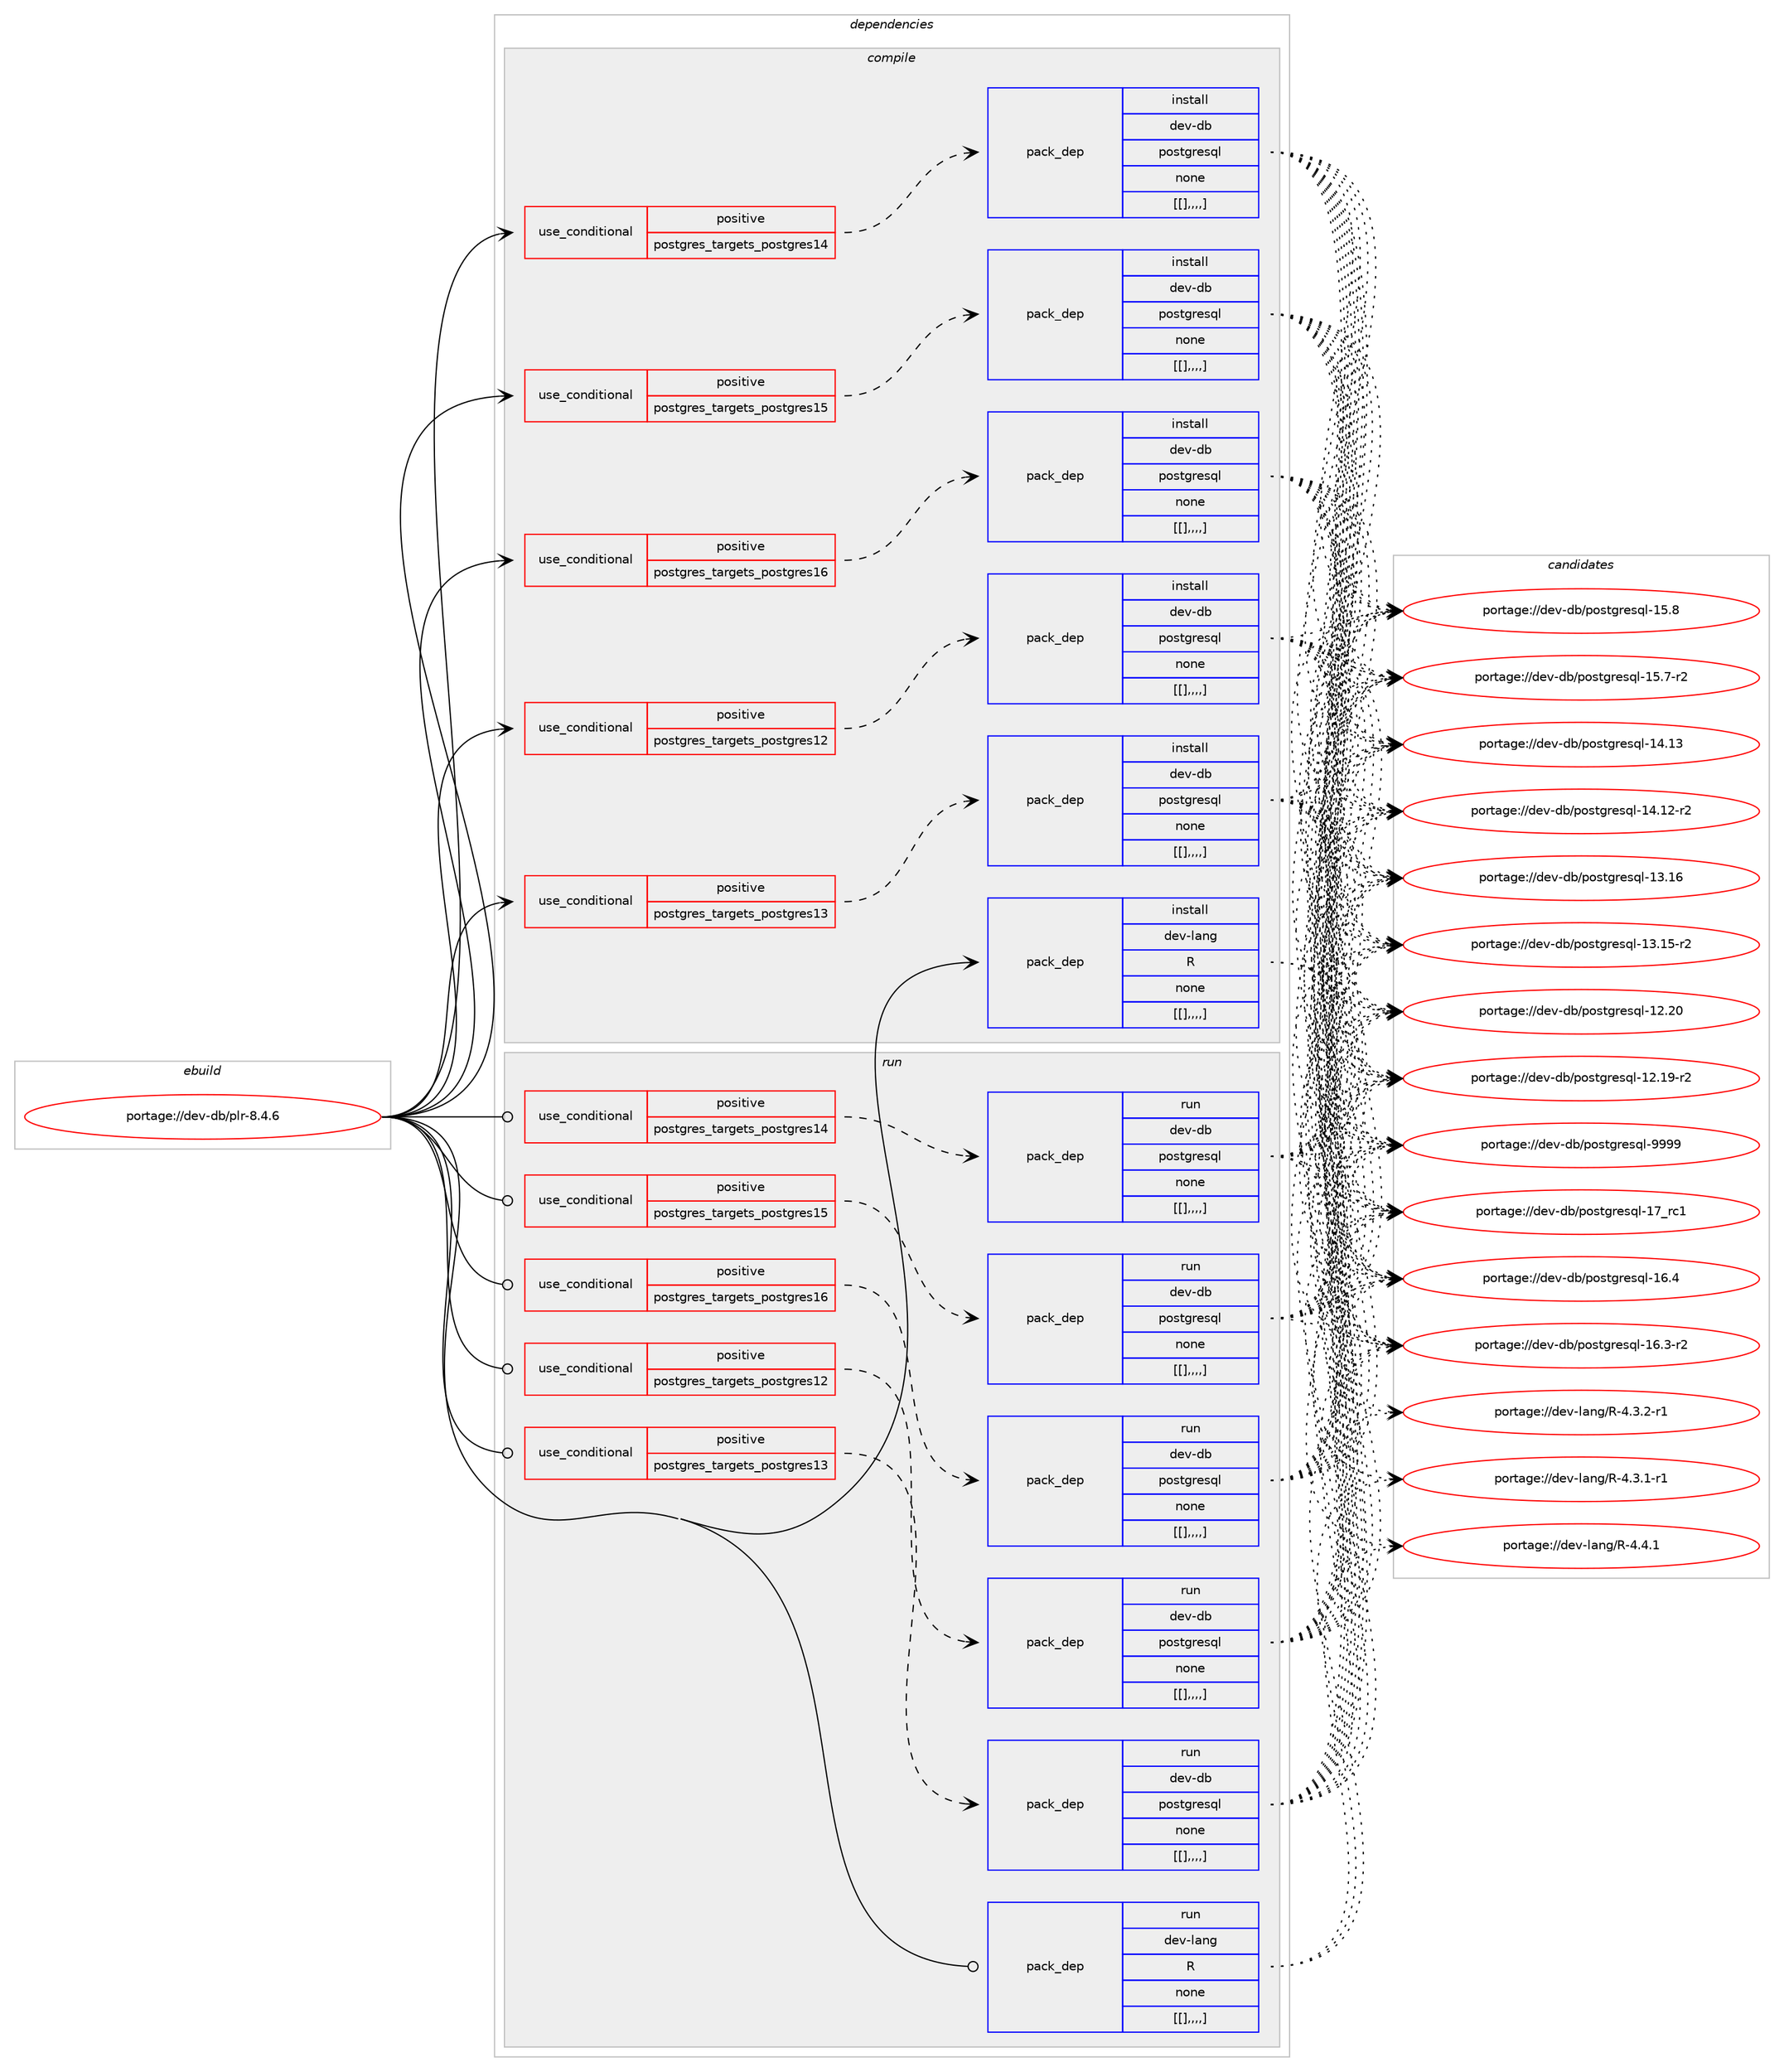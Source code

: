 digraph prolog {

# *************
# Graph options
# *************

newrank=true;
concentrate=true;
compound=true;
graph [rankdir=LR,fontname=Helvetica,fontsize=10,ranksep=1.5];#, ranksep=2.5, nodesep=0.2];
edge  [arrowhead=vee];
node  [fontname=Helvetica,fontsize=10];

# **********
# The ebuild
# **********

subgraph cluster_leftcol {
color=gray;
label=<<i>ebuild</i>>;
id [label="portage://dev-db/plr-8.4.6", color=red, width=4, href="../dev-db/plr-8.4.6.svg"];
}

# ****************
# The dependencies
# ****************

subgraph cluster_midcol {
color=gray;
label=<<i>dependencies</i>>;
subgraph cluster_compile {
fillcolor="#eeeeee";
style=filled;
label=<<i>compile</i>>;
subgraph cond18231 {
dependency69166 [label=<<TABLE BORDER="0" CELLBORDER="1" CELLSPACING="0" CELLPADDING="4"><TR><TD ROWSPAN="3" CELLPADDING="10">use_conditional</TD></TR><TR><TD>positive</TD></TR><TR><TD>postgres_targets_postgres12</TD></TR></TABLE>>, shape=none, color=red];
subgraph pack49988 {
dependency69167 [label=<<TABLE BORDER="0" CELLBORDER="1" CELLSPACING="0" CELLPADDING="4" WIDTH="220"><TR><TD ROWSPAN="6" CELLPADDING="30">pack_dep</TD></TR><TR><TD WIDTH="110">install</TD></TR><TR><TD>dev-db</TD></TR><TR><TD>postgresql</TD></TR><TR><TD>none</TD></TR><TR><TD>[[],,,,]</TD></TR></TABLE>>, shape=none, color=blue];
}
dependency69166:e -> dependency69167:w [weight=20,style="dashed",arrowhead="vee"];
}
id:e -> dependency69166:w [weight=20,style="solid",arrowhead="vee"];
subgraph cond18232 {
dependency69168 [label=<<TABLE BORDER="0" CELLBORDER="1" CELLSPACING="0" CELLPADDING="4"><TR><TD ROWSPAN="3" CELLPADDING="10">use_conditional</TD></TR><TR><TD>positive</TD></TR><TR><TD>postgres_targets_postgres13</TD></TR></TABLE>>, shape=none, color=red];
subgraph pack49989 {
dependency69169 [label=<<TABLE BORDER="0" CELLBORDER="1" CELLSPACING="0" CELLPADDING="4" WIDTH="220"><TR><TD ROWSPAN="6" CELLPADDING="30">pack_dep</TD></TR><TR><TD WIDTH="110">install</TD></TR><TR><TD>dev-db</TD></TR><TR><TD>postgresql</TD></TR><TR><TD>none</TD></TR><TR><TD>[[],,,,]</TD></TR></TABLE>>, shape=none, color=blue];
}
dependency69168:e -> dependency69169:w [weight=20,style="dashed",arrowhead="vee"];
}
id:e -> dependency69168:w [weight=20,style="solid",arrowhead="vee"];
subgraph cond18233 {
dependency69170 [label=<<TABLE BORDER="0" CELLBORDER="1" CELLSPACING="0" CELLPADDING="4"><TR><TD ROWSPAN="3" CELLPADDING="10">use_conditional</TD></TR><TR><TD>positive</TD></TR><TR><TD>postgres_targets_postgres14</TD></TR></TABLE>>, shape=none, color=red];
subgraph pack49990 {
dependency69171 [label=<<TABLE BORDER="0" CELLBORDER="1" CELLSPACING="0" CELLPADDING="4" WIDTH="220"><TR><TD ROWSPAN="6" CELLPADDING="30">pack_dep</TD></TR><TR><TD WIDTH="110">install</TD></TR><TR><TD>dev-db</TD></TR><TR><TD>postgresql</TD></TR><TR><TD>none</TD></TR><TR><TD>[[],,,,]</TD></TR></TABLE>>, shape=none, color=blue];
}
dependency69170:e -> dependency69171:w [weight=20,style="dashed",arrowhead="vee"];
}
id:e -> dependency69170:w [weight=20,style="solid",arrowhead="vee"];
subgraph cond18234 {
dependency69172 [label=<<TABLE BORDER="0" CELLBORDER="1" CELLSPACING="0" CELLPADDING="4"><TR><TD ROWSPAN="3" CELLPADDING="10">use_conditional</TD></TR><TR><TD>positive</TD></TR><TR><TD>postgres_targets_postgres15</TD></TR></TABLE>>, shape=none, color=red];
subgraph pack49991 {
dependency69173 [label=<<TABLE BORDER="0" CELLBORDER="1" CELLSPACING="0" CELLPADDING="4" WIDTH="220"><TR><TD ROWSPAN="6" CELLPADDING="30">pack_dep</TD></TR><TR><TD WIDTH="110">install</TD></TR><TR><TD>dev-db</TD></TR><TR><TD>postgresql</TD></TR><TR><TD>none</TD></TR><TR><TD>[[],,,,]</TD></TR></TABLE>>, shape=none, color=blue];
}
dependency69172:e -> dependency69173:w [weight=20,style="dashed",arrowhead="vee"];
}
id:e -> dependency69172:w [weight=20,style="solid",arrowhead="vee"];
subgraph cond18235 {
dependency69174 [label=<<TABLE BORDER="0" CELLBORDER="1" CELLSPACING="0" CELLPADDING="4"><TR><TD ROWSPAN="3" CELLPADDING="10">use_conditional</TD></TR><TR><TD>positive</TD></TR><TR><TD>postgres_targets_postgres16</TD></TR></TABLE>>, shape=none, color=red];
subgraph pack49992 {
dependency69175 [label=<<TABLE BORDER="0" CELLBORDER="1" CELLSPACING="0" CELLPADDING="4" WIDTH="220"><TR><TD ROWSPAN="6" CELLPADDING="30">pack_dep</TD></TR><TR><TD WIDTH="110">install</TD></TR><TR><TD>dev-db</TD></TR><TR><TD>postgresql</TD></TR><TR><TD>none</TD></TR><TR><TD>[[],,,,]</TD></TR></TABLE>>, shape=none, color=blue];
}
dependency69174:e -> dependency69175:w [weight=20,style="dashed",arrowhead="vee"];
}
id:e -> dependency69174:w [weight=20,style="solid",arrowhead="vee"];
subgraph pack49993 {
dependency69176 [label=<<TABLE BORDER="0" CELLBORDER="1" CELLSPACING="0" CELLPADDING="4" WIDTH="220"><TR><TD ROWSPAN="6" CELLPADDING="30">pack_dep</TD></TR><TR><TD WIDTH="110">install</TD></TR><TR><TD>dev-lang</TD></TR><TR><TD>R</TD></TR><TR><TD>none</TD></TR><TR><TD>[[],,,,]</TD></TR></TABLE>>, shape=none, color=blue];
}
id:e -> dependency69176:w [weight=20,style="solid",arrowhead="vee"];
}
subgraph cluster_compileandrun {
fillcolor="#eeeeee";
style=filled;
label=<<i>compile and run</i>>;
}
subgraph cluster_run {
fillcolor="#eeeeee";
style=filled;
label=<<i>run</i>>;
subgraph cond18236 {
dependency69177 [label=<<TABLE BORDER="0" CELLBORDER="1" CELLSPACING="0" CELLPADDING="4"><TR><TD ROWSPAN="3" CELLPADDING="10">use_conditional</TD></TR><TR><TD>positive</TD></TR><TR><TD>postgres_targets_postgres12</TD></TR></TABLE>>, shape=none, color=red];
subgraph pack49994 {
dependency69178 [label=<<TABLE BORDER="0" CELLBORDER="1" CELLSPACING="0" CELLPADDING="4" WIDTH="220"><TR><TD ROWSPAN="6" CELLPADDING="30">pack_dep</TD></TR><TR><TD WIDTH="110">run</TD></TR><TR><TD>dev-db</TD></TR><TR><TD>postgresql</TD></TR><TR><TD>none</TD></TR><TR><TD>[[],,,,]</TD></TR></TABLE>>, shape=none, color=blue];
}
dependency69177:e -> dependency69178:w [weight=20,style="dashed",arrowhead="vee"];
}
id:e -> dependency69177:w [weight=20,style="solid",arrowhead="odot"];
subgraph cond18237 {
dependency69179 [label=<<TABLE BORDER="0" CELLBORDER="1" CELLSPACING="0" CELLPADDING="4"><TR><TD ROWSPAN="3" CELLPADDING="10">use_conditional</TD></TR><TR><TD>positive</TD></TR><TR><TD>postgres_targets_postgres13</TD></TR></TABLE>>, shape=none, color=red];
subgraph pack49995 {
dependency69180 [label=<<TABLE BORDER="0" CELLBORDER="1" CELLSPACING="0" CELLPADDING="4" WIDTH="220"><TR><TD ROWSPAN="6" CELLPADDING="30">pack_dep</TD></TR><TR><TD WIDTH="110">run</TD></TR><TR><TD>dev-db</TD></TR><TR><TD>postgresql</TD></TR><TR><TD>none</TD></TR><TR><TD>[[],,,,]</TD></TR></TABLE>>, shape=none, color=blue];
}
dependency69179:e -> dependency69180:w [weight=20,style="dashed",arrowhead="vee"];
}
id:e -> dependency69179:w [weight=20,style="solid",arrowhead="odot"];
subgraph cond18238 {
dependency69181 [label=<<TABLE BORDER="0" CELLBORDER="1" CELLSPACING="0" CELLPADDING="4"><TR><TD ROWSPAN="3" CELLPADDING="10">use_conditional</TD></TR><TR><TD>positive</TD></TR><TR><TD>postgres_targets_postgres14</TD></TR></TABLE>>, shape=none, color=red];
subgraph pack49996 {
dependency69182 [label=<<TABLE BORDER="0" CELLBORDER="1" CELLSPACING="0" CELLPADDING="4" WIDTH="220"><TR><TD ROWSPAN="6" CELLPADDING="30">pack_dep</TD></TR><TR><TD WIDTH="110">run</TD></TR><TR><TD>dev-db</TD></TR><TR><TD>postgresql</TD></TR><TR><TD>none</TD></TR><TR><TD>[[],,,,]</TD></TR></TABLE>>, shape=none, color=blue];
}
dependency69181:e -> dependency69182:w [weight=20,style="dashed",arrowhead="vee"];
}
id:e -> dependency69181:w [weight=20,style="solid",arrowhead="odot"];
subgraph cond18239 {
dependency69183 [label=<<TABLE BORDER="0" CELLBORDER="1" CELLSPACING="0" CELLPADDING="4"><TR><TD ROWSPAN="3" CELLPADDING="10">use_conditional</TD></TR><TR><TD>positive</TD></TR><TR><TD>postgres_targets_postgres15</TD></TR></TABLE>>, shape=none, color=red];
subgraph pack49997 {
dependency69184 [label=<<TABLE BORDER="0" CELLBORDER="1" CELLSPACING="0" CELLPADDING="4" WIDTH="220"><TR><TD ROWSPAN="6" CELLPADDING="30">pack_dep</TD></TR><TR><TD WIDTH="110">run</TD></TR><TR><TD>dev-db</TD></TR><TR><TD>postgresql</TD></TR><TR><TD>none</TD></TR><TR><TD>[[],,,,]</TD></TR></TABLE>>, shape=none, color=blue];
}
dependency69183:e -> dependency69184:w [weight=20,style="dashed",arrowhead="vee"];
}
id:e -> dependency69183:w [weight=20,style="solid",arrowhead="odot"];
subgraph cond18240 {
dependency69185 [label=<<TABLE BORDER="0" CELLBORDER="1" CELLSPACING="0" CELLPADDING="4"><TR><TD ROWSPAN="3" CELLPADDING="10">use_conditional</TD></TR><TR><TD>positive</TD></TR><TR><TD>postgres_targets_postgres16</TD></TR></TABLE>>, shape=none, color=red];
subgraph pack49998 {
dependency69186 [label=<<TABLE BORDER="0" CELLBORDER="1" CELLSPACING="0" CELLPADDING="4" WIDTH="220"><TR><TD ROWSPAN="6" CELLPADDING="30">pack_dep</TD></TR><TR><TD WIDTH="110">run</TD></TR><TR><TD>dev-db</TD></TR><TR><TD>postgresql</TD></TR><TR><TD>none</TD></TR><TR><TD>[[],,,,]</TD></TR></TABLE>>, shape=none, color=blue];
}
dependency69185:e -> dependency69186:w [weight=20,style="dashed",arrowhead="vee"];
}
id:e -> dependency69185:w [weight=20,style="solid",arrowhead="odot"];
subgraph pack49999 {
dependency69187 [label=<<TABLE BORDER="0" CELLBORDER="1" CELLSPACING="0" CELLPADDING="4" WIDTH="220"><TR><TD ROWSPAN="6" CELLPADDING="30">pack_dep</TD></TR><TR><TD WIDTH="110">run</TD></TR><TR><TD>dev-lang</TD></TR><TR><TD>R</TD></TR><TR><TD>none</TD></TR><TR><TD>[[],,,,]</TD></TR></TABLE>>, shape=none, color=blue];
}
id:e -> dependency69187:w [weight=20,style="solid",arrowhead="odot"];
}
}

# **************
# The candidates
# **************

subgraph cluster_choices {
rank=same;
color=gray;
label=<<i>candidates</i>>;

subgraph choice49988 {
color=black;
nodesep=1;
choice1001011184510098471121111151161031141011151131084557575757 [label="portage://dev-db/postgresql-9999", color=red, width=4,href="../dev-db/postgresql-9999.svg"];
choice100101118451009847112111115116103114101115113108454955951149949 [label="portage://dev-db/postgresql-17_rc1", color=red, width=4,href="../dev-db/postgresql-17_rc1.svg"];
choice1001011184510098471121111151161031141011151131084549544652 [label="portage://dev-db/postgresql-16.4", color=red, width=4,href="../dev-db/postgresql-16.4.svg"];
choice10010111845100984711211111511610311410111511310845495446514511450 [label="portage://dev-db/postgresql-16.3-r2", color=red, width=4,href="../dev-db/postgresql-16.3-r2.svg"];
choice1001011184510098471121111151161031141011151131084549534656 [label="portage://dev-db/postgresql-15.8", color=red, width=4,href="../dev-db/postgresql-15.8.svg"];
choice10010111845100984711211111511610311410111511310845495346554511450 [label="portage://dev-db/postgresql-15.7-r2", color=red, width=4,href="../dev-db/postgresql-15.7-r2.svg"];
choice100101118451009847112111115116103114101115113108454952464951 [label="portage://dev-db/postgresql-14.13", color=red, width=4,href="../dev-db/postgresql-14.13.svg"];
choice1001011184510098471121111151161031141011151131084549524649504511450 [label="portage://dev-db/postgresql-14.12-r2", color=red, width=4,href="../dev-db/postgresql-14.12-r2.svg"];
choice100101118451009847112111115116103114101115113108454951464954 [label="portage://dev-db/postgresql-13.16", color=red, width=4,href="../dev-db/postgresql-13.16.svg"];
choice1001011184510098471121111151161031141011151131084549514649534511450 [label="portage://dev-db/postgresql-13.15-r2", color=red, width=4,href="../dev-db/postgresql-13.15-r2.svg"];
choice100101118451009847112111115116103114101115113108454950465048 [label="portage://dev-db/postgresql-12.20", color=red, width=4,href="../dev-db/postgresql-12.20.svg"];
choice1001011184510098471121111151161031141011151131084549504649574511450 [label="portage://dev-db/postgresql-12.19-r2", color=red, width=4,href="../dev-db/postgresql-12.19-r2.svg"];
dependency69167:e -> choice1001011184510098471121111151161031141011151131084557575757:w [style=dotted,weight="100"];
dependency69167:e -> choice100101118451009847112111115116103114101115113108454955951149949:w [style=dotted,weight="100"];
dependency69167:e -> choice1001011184510098471121111151161031141011151131084549544652:w [style=dotted,weight="100"];
dependency69167:e -> choice10010111845100984711211111511610311410111511310845495446514511450:w [style=dotted,weight="100"];
dependency69167:e -> choice1001011184510098471121111151161031141011151131084549534656:w [style=dotted,weight="100"];
dependency69167:e -> choice10010111845100984711211111511610311410111511310845495346554511450:w [style=dotted,weight="100"];
dependency69167:e -> choice100101118451009847112111115116103114101115113108454952464951:w [style=dotted,weight="100"];
dependency69167:e -> choice1001011184510098471121111151161031141011151131084549524649504511450:w [style=dotted,weight="100"];
dependency69167:e -> choice100101118451009847112111115116103114101115113108454951464954:w [style=dotted,weight="100"];
dependency69167:e -> choice1001011184510098471121111151161031141011151131084549514649534511450:w [style=dotted,weight="100"];
dependency69167:e -> choice100101118451009847112111115116103114101115113108454950465048:w [style=dotted,weight="100"];
dependency69167:e -> choice1001011184510098471121111151161031141011151131084549504649574511450:w [style=dotted,weight="100"];
}
subgraph choice49989 {
color=black;
nodesep=1;
choice1001011184510098471121111151161031141011151131084557575757 [label="portage://dev-db/postgresql-9999", color=red, width=4,href="../dev-db/postgresql-9999.svg"];
choice100101118451009847112111115116103114101115113108454955951149949 [label="portage://dev-db/postgresql-17_rc1", color=red, width=4,href="../dev-db/postgresql-17_rc1.svg"];
choice1001011184510098471121111151161031141011151131084549544652 [label="portage://dev-db/postgresql-16.4", color=red, width=4,href="../dev-db/postgresql-16.4.svg"];
choice10010111845100984711211111511610311410111511310845495446514511450 [label="portage://dev-db/postgresql-16.3-r2", color=red, width=4,href="../dev-db/postgresql-16.3-r2.svg"];
choice1001011184510098471121111151161031141011151131084549534656 [label="portage://dev-db/postgresql-15.8", color=red, width=4,href="../dev-db/postgresql-15.8.svg"];
choice10010111845100984711211111511610311410111511310845495346554511450 [label="portage://dev-db/postgresql-15.7-r2", color=red, width=4,href="../dev-db/postgresql-15.7-r2.svg"];
choice100101118451009847112111115116103114101115113108454952464951 [label="portage://dev-db/postgresql-14.13", color=red, width=4,href="../dev-db/postgresql-14.13.svg"];
choice1001011184510098471121111151161031141011151131084549524649504511450 [label="portage://dev-db/postgresql-14.12-r2", color=red, width=4,href="../dev-db/postgresql-14.12-r2.svg"];
choice100101118451009847112111115116103114101115113108454951464954 [label="portage://dev-db/postgresql-13.16", color=red, width=4,href="../dev-db/postgresql-13.16.svg"];
choice1001011184510098471121111151161031141011151131084549514649534511450 [label="portage://dev-db/postgresql-13.15-r2", color=red, width=4,href="../dev-db/postgresql-13.15-r2.svg"];
choice100101118451009847112111115116103114101115113108454950465048 [label="portage://dev-db/postgresql-12.20", color=red, width=4,href="../dev-db/postgresql-12.20.svg"];
choice1001011184510098471121111151161031141011151131084549504649574511450 [label="portage://dev-db/postgresql-12.19-r2", color=red, width=4,href="../dev-db/postgresql-12.19-r2.svg"];
dependency69169:e -> choice1001011184510098471121111151161031141011151131084557575757:w [style=dotted,weight="100"];
dependency69169:e -> choice100101118451009847112111115116103114101115113108454955951149949:w [style=dotted,weight="100"];
dependency69169:e -> choice1001011184510098471121111151161031141011151131084549544652:w [style=dotted,weight="100"];
dependency69169:e -> choice10010111845100984711211111511610311410111511310845495446514511450:w [style=dotted,weight="100"];
dependency69169:e -> choice1001011184510098471121111151161031141011151131084549534656:w [style=dotted,weight="100"];
dependency69169:e -> choice10010111845100984711211111511610311410111511310845495346554511450:w [style=dotted,weight="100"];
dependency69169:e -> choice100101118451009847112111115116103114101115113108454952464951:w [style=dotted,weight="100"];
dependency69169:e -> choice1001011184510098471121111151161031141011151131084549524649504511450:w [style=dotted,weight="100"];
dependency69169:e -> choice100101118451009847112111115116103114101115113108454951464954:w [style=dotted,weight="100"];
dependency69169:e -> choice1001011184510098471121111151161031141011151131084549514649534511450:w [style=dotted,weight="100"];
dependency69169:e -> choice100101118451009847112111115116103114101115113108454950465048:w [style=dotted,weight="100"];
dependency69169:e -> choice1001011184510098471121111151161031141011151131084549504649574511450:w [style=dotted,weight="100"];
}
subgraph choice49990 {
color=black;
nodesep=1;
choice1001011184510098471121111151161031141011151131084557575757 [label="portage://dev-db/postgresql-9999", color=red, width=4,href="../dev-db/postgresql-9999.svg"];
choice100101118451009847112111115116103114101115113108454955951149949 [label="portage://dev-db/postgresql-17_rc1", color=red, width=4,href="../dev-db/postgresql-17_rc1.svg"];
choice1001011184510098471121111151161031141011151131084549544652 [label="portage://dev-db/postgresql-16.4", color=red, width=4,href="../dev-db/postgresql-16.4.svg"];
choice10010111845100984711211111511610311410111511310845495446514511450 [label="portage://dev-db/postgresql-16.3-r2", color=red, width=4,href="../dev-db/postgresql-16.3-r2.svg"];
choice1001011184510098471121111151161031141011151131084549534656 [label="portage://dev-db/postgresql-15.8", color=red, width=4,href="../dev-db/postgresql-15.8.svg"];
choice10010111845100984711211111511610311410111511310845495346554511450 [label="portage://dev-db/postgresql-15.7-r2", color=red, width=4,href="../dev-db/postgresql-15.7-r2.svg"];
choice100101118451009847112111115116103114101115113108454952464951 [label="portage://dev-db/postgresql-14.13", color=red, width=4,href="../dev-db/postgresql-14.13.svg"];
choice1001011184510098471121111151161031141011151131084549524649504511450 [label="portage://dev-db/postgresql-14.12-r2", color=red, width=4,href="../dev-db/postgresql-14.12-r2.svg"];
choice100101118451009847112111115116103114101115113108454951464954 [label="portage://dev-db/postgresql-13.16", color=red, width=4,href="../dev-db/postgresql-13.16.svg"];
choice1001011184510098471121111151161031141011151131084549514649534511450 [label="portage://dev-db/postgresql-13.15-r2", color=red, width=4,href="../dev-db/postgresql-13.15-r2.svg"];
choice100101118451009847112111115116103114101115113108454950465048 [label="portage://dev-db/postgresql-12.20", color=red, width=4,href="../dev-db/postgresql-12.20.svg"];
choice1001011184510098471121111151161031141011151131084549504649574511450 [label="portage://dev-db/postgresql-12.19-r2", color=red, width=4,href="../dev-db/postgresql-12.19-r2.svg"];
dependency69171:e -> choice1001011184510098471121111151161031141011151131084557575757:w [style=dotted,weight="100"];
dependency69171:e -> choice100101118451009847112111115116103114101115113108454955951149949:w [style=dotted,weight="100"];
dependency69171:e -> choice1001011184510098471121111151161031141011151131084549544652:w [style=dotted,weight="100"];
dependency69171:e -> choice10010111845100984711211111511610311410111511310845495446514511450:w [style=dotted,weight="100"];
dependency69171:e -> choice1001011184510098471121111151161031141011151131084549534656:w [style=dotted,weight="100"];
dependency69171:e -> choice10010111845100984711211111511610311410111511310845495346554511450:w [style=dotted,weight="100"];
dependency69171:e -> choice100101118451009847112111115116103114101115113108454952464951:w [style=dotted,weight="100"];
dependency69171:e -> choice1001011184510098471121111151161031141011151131084549524649504511450:w [style=dotted,weight="100"];
dependency69171:e -> choice100101118451009847112111115116103114101115113108454951464954:w [style=dotted,weight="100"];
dependency69171:e -> choice1001011184510098471121111151161031141011151131084549514649534511450:w [style=dotted,weight="100"];
dependency69171:e -> choice100101118451009847112111115116103114101115113108454950465048:w [style=dotted,weight="100"];
dependency69171:e -> choice1001011184510098471121111151161031141011151131084549504649574511450:w [style=dotted,weight="100"];
}
subgraph choice49991 {
color=black;
nodesep=1;
choice1001011184510098471121111151161031141011151131084557575757 [label="portage://dev-db/postgresql-9999", color=red, width=4,href="../dev-db/postgresql-9999.svg"];
choice100101118451009847112111115116103114101115113108454955951149949 [label="portage://dev-db/postgresql-17_rc1", color=red, width=4,href="../dev-db/postgresql-17_rc1.svg"];
choice1001011184510098471121111151161031141011151131084549544652 [label="portage://dev-db/postgresql-16.4", color=red, width=4,href="../dev-db/postgresql-16.4.svg"];
choice10010111845100984711211111511610311410111511310845495446514511450 [label="portage://dev-db/postgresql-16.3-r2", color=red, width=4,href="../dev-db/postgresql-16.3-r2.svg"];
choice1001011184510098471121111151161031141011151131084549534656 [label="portage://dev-db/postgresql-15.8", color=red, width=4,href="../dev-db/postgresql-15.8.svg"];
choice10010111845100984711211111511610311410111511310845495346554511450 [label="portage://dev-db/postgresql-15.7-r2", color=red, width=4,href="../dev-db/postgresql-15.7-r2.svg"];
choice100101118451009847112111115116103114101115113108454952464951 [label="portage://dev-db/postgresql-14.13", color=red, width=4,href="../dev-db/postgresql-14.13.svg"];
choice1001011184510098471121111151161031141011151131084549524649504511450 [label="portage://dev-db/postgresql-14.12-r2", color=red, width=4,href="../dev-db/postgresql-14.12-r2.svg"];
choice100101118451009847112111115116103114101115113108454951464954 [label="portage://dev-db/postgresql-13.16", color=red, width=4,href="../dev-db/postgresql-13.16.svg"];
choice1001011184510098471121111151161031141011151131084549514649534511450 [label="portage://dev-db/postgresql-13.15-r2", color=red, width=4,href="../dev-db/postgresql-13.15-r2.svg"];
choice100101118451009847112111115116103114101115113108454950465048 [label="portage://dev-db/postgresql-12.20", color=red, width=4,href="../dev-db/postgresql-12.20.svg"];
choice1001011184510098471121111151161031141011151131084549504649574511450 [label="portage://dev-db/postgresql-12.19-r2", color=red, width=4,href="../dev-db/postgresql-12.19-r2.svg"];
dependency69173:e -> choice1001011184510098471121111151161031141011151131084557575757:w [style=dotted,weight="100"];
dependency69173:e -> choice100101118451009847112111115116103114101115113108454955951149949:w [style=dotted,weight="100"];
dependency69173:e -> choice1001011184510098471121111151161031141011151131084549544652:w [style=dotted,weight="100"];
dependency69173:e -> choice10010111845100984711211111511610311410111511310845495446514511450:w [style=dotted,weight="100"];
dependency69173:e -> choice1001011184510098471121111151161031141011151131084549534656:w [style=dotted,weight="100"];
dependency69173:e -> choice10010111845100984711211111511610311410111511310845495346554511450:w [style=dotted,weight="100"];
dependency69173:e -> choice100101118451009847112111115116103114101115113108454952464951:w [style=dotted,weight="100"];
dependency69173:e -> choice1001011184510098471121111151161031141011151131084549524649504511450:w [style=dotted,weight="100"];
dependency69173:e -> choice100101118451009847112111115116103114101115113108454951464954:w [style=dotted,weight="100"];
dependency69173:e -> choice1001011184510098471121111151161031141011151131084549514649534511450:w [style=dotted,weight="100"];
dependency69173:e -> choice100101118451009847112111115116103114101115113108454950465048:w [style=dotted,weight="100"];
dependency69173:e -> choice1001011184510098471121111151161031141011151131084549504649574511450:w [style=dotted,weight="100"];
}
subgraph choice49992 {
color=black;
nodesep=1;
choice1001011184510098471121111151161031141011151131084557575757 [label="portage://dev-db/postgresql-9999", color=red, width=4,href="../dev-db/postgresql-9999.svg"];
choice100101118451009847112111115116103114101115113108454955951149949 [label="portage://dev-db/postgresql-17_rc1", color=red, width=4,href="../dev-db/postgresql-17_rc1.svg"];
choice1001011184510098471121111151161031141011151131084549544652 [label="portage://dev-db/postgresql-16.4", color=red, width=4,href="../dev-db/postgresql-16.4.svg"];
choice10010111845100984711211111511610311410111511310845495446514511450 [label="portage://dev-db/postgresql-16.3-r2", color=red, width=4,href="../dev-db/postgresql-16.3-r2.svg"];
choice1001011184510098471121111151161031141011151131084549534656 [label="portage://dev-db/postgresql-15.8", color=red, width=4,href="../dev-db/postgresql-15.8.svg"];
choice10010111845100984711211111511610311410111511310845495346554511450 [label="portage://dev-db/postgresql-15.7-r2", color=red, width=4,href="../dev-db/postgresql-15.7-r2.svg"];
choice100101118451009847112111115116103114101115113108454952464951 [label="portage://dev-db/postgresql-14.13", color=red, width=4,href="../dev-db/postgresql-14.13.svg"];
choice1001011184510098471121111151161031141011151131084549524649504511450 [label="portage://dev-db/postgresql-14.12-r2", color=red, width=4,href="../dev-db/postgresql-14.12-r2.svg"];
choice100101118451009847112111115116103114101115113108454951464954 [label="portage://dev-db/postgresql-13.16", color=red, width=4,href="../dev-db/postgresql-13.16.svg"];
choice1001011184510098471121111151161031141011151131084549514649534511450 [label="portage://dev-db/postgresql-13.15-r2", color=red, width=4,href="../dev-db/postgresql-13.15-r2.svg"];
choice100101118451009847112111115116103114101115113108454950465048 [label="portage://dev-db/postgresql-12.20", color=red, width=4,href="../dev-db/postgresql-12.20.svg"];
choice1001011184510098471121111151161031141011151131084549504649574511450 [label="portage://dev-db/postgresql-12.19-r2", color=red, width=4,href="../dev-db/postgresql-12.19-r2.svg"];
dependency69175:e -> choice1001011184510098471121111151161031141011151131084557575757:w [style=dotted,weight="100"];
dependency69175:e -> choice100101118451009847112111115116103114101115113108454955951149949:w [style=dotted,weight="100"];
dependency69175:e -> choice1001011184510098471121111151161031141011151131084549544652:w [style=dotted,weight="100"];
dependency69175:e -> choice10010111845100984711211111511610311410111511310845495446514511450:w [style=dotted,weight="100"];
dependency69175:e -> choice1001011184510098471121111151161031141011151131084549534656:w [style=dotted,weight="100"];
dependency69175:e -> choice10010111845100984711211111511610311410111511310845495346554511450:w [style=dotted,weight="100"];
dependency69175:e -> choice100101118451009847112111115116103114101115113108454952464951:w [style=dotted,weight="100"];
dependency69175:e -> choice1001011184510098471121111151161031141011151131084549524649504511450:w [style=dotted,weight="100"];
dependency69175:e -> choice100101118451009847112111115116103114101115113108454951464954:w [style=dotted,weight="100"];
dependency69175:e -> choice1001011184510098471121111151161031141011151131084549514649534511450:w [style=dotted,weight="100"];
dependency69175:e -> choice100101118451009847112111115116103114101115113108454950465048:w [style=dotted,weight="100"];
dependency69175:e -> choice1001011184510098471121111151161031141011151131084549504649574511450:w [style=dotted,weight="100"];
}
subgraph choice49993 {
color=black;
nodesep=1;
choice10010111845108971101034782455246524649 [label="portage://dev-lang/R-4.4.1", color=red, width=4,href="../dev-lang/R-4.4.1.svg"];
choice100101118451089711010347824552465146504511449 [label="portage://dev-lang/R-4.3.2-r1", color=red, width=4,href="../dev-lang/R-4.3.2-r1.svg"];
choice100101118451089711010347824552465146494511449 [label="portage://dev-lang/R-4.3.1-r1", color=red, width=4,href="../dev-lang/R-4.3.1-r1.svg"];
dependency69176:e -> choice10010111845108971101034782455246524649:w [style=dotted,weight="100"];
dependency69176:e -> choice100101118451089711010347824552465146504511449:w [style=dotted,weight="100"];
dependency69176:e -> choice100101118451089711010347824552465146494511449:w [style=dotted,weight="100"];
}
subgraph choice49994 {
color=black;
nodesep=1;
choice1001011184510098471121111151161031141011151131084557575757 [label="portage://dev-db/postgresql-9999", color=red, width=4,href="../dev-db/postgresql-9999.svg"];
choice100101118451009847112111115116103114101115113108454955951149949 [label="portage://dev-db/postgresql-17_rc1", color=red, width=4,href="../dev-db/postgresql-17_rc1.svg"];
choice1001011184510098471121111151161031141011151131084549544652 [label="portage://dev-db/postgresql-16.4", color=red, width=4,href="../dev-db/postgresql-16.4.svg"];
choice10010111845100984711211111511610311410111511310845495446514511450 [label="portage://dev-db/postgresql-16.3-r2", color=red, width=4,href="../dev-db/postgresql-16.3-r2.svg"];
choice1001011184510098471121111151161031141011151131084549534656 [label="portage://dev-db/postgresql-15.8", color=red, width=4,href="../dev-db/postgresql-15.8.svg"];
choice10010111845100984711211111511610311410111511310845495346554511450 [label="portage://dev-db/postgresql-15.7-r2", color=red, width=4,href="../dev-db/postgresql-15.7-r2.svg"];
choice100101118451009847112111115116103114101115113108454952464951 [label="portage://dev-db/postgresql-14.13", color=red, width=4,href="../dev-db/postgresql-14.13.svg"];
choice1001011184510098471121111151161031141011151131084549524649504511450 [label="portage://dev-db/postgresql-14.12-r2", color=red, width=4,href="../dev-db/postgresql-14.12-r2.svg"];
choice100101118451009847112111115116103114101115113108454951464954 [label="portage://dev-db/postgresql-13.16", color=red, width=4,href="../dev-db/postgresql-13.16.svg"];
choice1001011184510098471121111151161031141011151131084549514649534511450 [label="portage://dev-db/postgresql-13.15-r2", color=red, width=4,href="../dev-db/postgresql-13.15-r2.svg"];
choice100101118451009847112111115116103114101115113108454950465048 [label="portage://dev-db/postgresql-12.20", color=red, width=4,href="../dev-db/postgresql-12.20.svg"];
choice1001011184510098471121111151161031141011151131084549504649574511450 [label="portage://dev-db/postgresql-12.19-r2", color=red, width=4,href="../dev-db/postgresql-12.19-r2.svg"];
dependency69178:e -> choice1001011184510098471121111151161031141011151131084557575757:w [style=dotted,weight="100"];
dependency69178:e -> choice100101118451009847112111115116103114101115113108454955951149949:w [style=dotted,weight="100"];
dependency69178:e -> choice1001011184510098471121111151161031141011151131084549544652:w [style=dotted,weight="100"];
dependency69178:e -> choice10010111845100984711211111511610311410111511310845495446514511450:w [style=dotted,weight="100"];
dependency69178:e -> choice1001011184510098471121111151161031141011151131084549534656:w [style=dotted,weight="100"];
dependency69178:e -> choice10010111845100984711211111511610311410111511310845495346554511450:w [style=dotted,weight="100"];
dependency69178:e -> choice100101118451009847112111115116103114101115113108454952464951:w [style=dotted,weight="100"];
dependency69178:e -> choice1001011184510098471121111151161031141011151131084549524649504511450:w [style=dotted,weight="100"];
dependency69178:e -> choice100101118451009847112111115116103114101115113108454951464954:w [style=dotted,weight="100"];
dependency69178:e -> choice1001011184510098471121111151161031141011151131084549514649534511450:w [style=dotted,weight="100"];
dependency69178:e -> choice100101118451009847112111115116103114101115113108454950465048:w [style=dotted,weight="100"];
dependency69178:e -> choice1001011184510098471121111151161031141011151131084549504649574511450:w [style=dotted,weight="100"];
}
subgraph choice49995 {
color=black;
nodesep=1;
choice1001011184510098471121111151161031141011151131084557575757 [label="portage://dev-db/postgresql-9999", color=red, width=4,href="../dev-db/postgresql-9999.svg"];
choice100101118451009847112111115116103114101115113108454955951149949 [label="portage://dev-db/postgresql-17_rc1", color=red, width=4,href="../dev-db/postgresql-17_rc1.svg"];
choice1001011184510098471121111151161031141011151131084549544652 [label="portage://dev-db/postgresql-16.4", color=red, width=4,href="../dev-db/postgresql-16.4.svg"];
choice10010111845100984711211111511610311410111511310845495446514511450 [label="portage://dev-db/postgresql-16.3-r2", color=red, width=4,href="../dev-db/postgresql-16.3-r2.svg"];
choice1001011184510098471121111151161031141011151131084549534656 [label="portage://dev-db/postgresql-15.8", color=red, width=4,href="../dev-db/postgresql-15.8.svg"];
choice10010111845100984711211111511610311410111511310845495346554511450 [label="portage://dev-db/postgresql-15.7-r2", color=red, width=4,href="../dev-db/postgresql-15.7-r2.svg"];
choice100101118451009847112111115116103114101115113108454952464951 [label="portage://dev-db/postgresql-14.13", color=red, width=4,href="../dev-db/postgresql-14.13.svg"];
choice1001011184510098471121111151161031141011151131084549524649504511450 [label="portage://dev-db/postgresql-14.12-r2", color=red, width=4,href="../dev-db/postgresql-14.12-r2.svg"];
choice100101118451009847112111115116103114101115113108454951464954 [label="portage://dev-db/postgresql-13.16", color=red, width=4,href="../dev-db/postgresql-13.16.svg"];
choice1001011184510098471121111151161031141011151131084549514649534511450 [label="portage://dev-db/postgresql-13.15-r2", color=red, width=4,href="../dev-db/postgresql-13.15-r2.svg"];
choice100101118451009847112111115116103114101115113108454950465048 [label="portage://dev-db/postgresql-12.20", color=red, width=4,href="../dev-db/postgresql-12.20.svg"];
choice1001011184510098471121111151161031141011151131084549504649574511450 [label="portage://dev-db/postgresql-12.19-r2", color=red, width=4,href="../dev-db/postgresql-12.19-r2.svg"];
dependency69180:e -> choice1001011184510098471121111151161031141011151131084557575757:w [style=dotted,weight="100"];
dependency69180:e -> choice100101118451009847112111115116103114101115113108454955951149949:w [style=dotted,weight="100"];
dependency69180:e -> choice1001011184510098471121111151161031141011151131084549544652:w [style=dotted,weight="100"];
dependency69180:e -> choice10010111845100984711211111511610311410111511310845495446514511450:w [style=dotted,weight="100"];
dependency69180:e -> choice1001011184510098471121111151161031141011151131084549534656:w [style=dotted,weight="100"];
dependency69180:e -> choice10010111845100984711211111511610311410111511310845495346554511450:w [style=dotted,weight="100"];
dependency69180:e -> choice100101118451009847112111115116103114101115113108454952464951:w [style=dotted,weight="100"];
dependency69180:e -> choice1001011184510098471121111151161031141011151131084549524649504511450:w [style=dotted,weight="100"];
dependency69180:e -> choice100101118451009847112111115116103114101115113108454951464954:w [style=dotted,weight="100"];
dependency69180:e -> choice1001011184510098471121111151161031141011151131084549514649534511450:w [style=dotted,weight="100"];
dependency69180:e -> choice100101118451009847112111115116103114101115113108454950465048:w [style=dotted,weight="100"];
dependency69180:e -> choice1001011184510098471121111151161031141011151131084549504649574511450:w [style=dotted,weight="100"];
}
subgraph choice49996 {
color=black;
nodesep=1;
choice1001011184510098471121111151161031141011151131084557575757 [label="portage://dev-db/postgresql-9999", color=red, width=4,href="../dev-db/postgresql-9999.svg"];
choice100101118451009847112111115116103114101115113108454955951149949 [label="portage://dev-db/postgresql-17_rc1", color=red, width=4,href="../dev-db/postgresql-17_rc1.svg"];
choice1001011184510098471121111151161031141011151131084549544652 [label="portage://dev-db/postgresql-16.4", color=red, width=4,href="../dev-db/postgresql-16.4.svg"];
choice10010111845100984711211111511610311410111511310845495446514511450 [label="portage://dev-db/postgresql-16.3-r2", color=red, width=4,href="../dev-db/postgresql-16.3-r2.svg"];
choice1001011184510098471121111151161031141011151131084549534656 [label="portage://dev-db/postgresql-15.8", color=red, width=4,href="../dev-db/postgresql-15.8.svg"];
choice10010111845100984711211111511610311410111511310845495346554511450 [label="portage://dev-db/postgresql-15.7-r2", color=red, width=4,href="../dev-db/postgresql-15.7-r2.svg"];
choice100101118451009847112111115116103114101115113108454952464951 [label="portage://dev-db/postgresql-14.13", color=red, width=4,href="../dev-db/postgresql-14.13.svg"];
choice1001011184510098471121111151161031141011151131084549524649504511450 [label="portage://dev-db/postgresql-14.12-r2", color=red, width=4,href="../dev-db/postgresql-14.12-r2.svg"];
choice100101118451009847112111115116103114101115113108454951464954 [label="portage://dev-db/postgresql-13.16", color=red, width=4,href="../dev-db/postgresql-13.16.svg"];
choice1001011184510098471121111151161031141011151131084549514649534511450 [label="portage://dev-db/postgresql-13.15-r2", color=red, width=4,href="../dev-db/postgresql-13.15-r2.svg"];
choice100101118451009847112111115116103114101115113108454950465048 [label="portage://dev-db/postgresql-12.20", color=red, width=4,href="../dev-db/postgresql-12.20.svg"];
choice1001011184510098471121111151161031141011151131084549504649574511450 [label="portage://dev-db/postgresql-12.19-r2", color=red, width=4,href="../dev-db/postgresql-12.19-r2.svg"];
dependency69182:e -> choice1001011184510098471121111151161031141011151131084557575757:w [style=dotted,weight="100"];
dependency69182:e -> choice100101118451009847112111115116103114101115113108454955951149949:w [style=dotted,weight="100"];
dependency69182:e -> choice1001011184510098471121111151161031141011151131084549544652:w [style=dotted,weight="100"];
dependency69182:e -> choice10010111845100984711211111511610311410111511310845495446514511450:w [style=dotted,weight="100"];
dependency69182:e -> choice1001011184510098471121111151161031141011151131084549534656:w [style=dotted,weight="100"];
dependency69182:e -> choice10010111845100984711211111511610311410111511310845495346554511450:w [style=dotted,weight="100"];
dependency69182:e -> choice100101118451009847112111115116103114101115113108454952464951:w [style=dotted,weight="100"];
dependency69182:e -> choice1001011184510098471121111151161031141011151131084549524649504511450:w [style=dotted,weight="100"];
dependency69182:e -> choice100101118451009847112111115116103114101115113108454951464954:w [style=dotted,weight="100"];
dependency69182:e -> choice1001011184510098471121111151161031141011151131084549514649534511450:w [style=dotted,weight="100"];
dependency69182:e -> choice100101118451009847112111115116103114101115113108454950465048:w [style=dotted,weight="100"];
dependency69182:e -> choice1001011184510098471121111151161031141011151131084549504649574511450:w [style=dotted,weight="100"];
}
subgraph choice49997 {
color=black;
nodesep=1;
choice1001011184510098471121111151161031141011151131084557575757 [label="portage://dev-db/postgresql-9999", color=red, width=4,href="../dev-db/postgresql-9999.svg"];
choice100101118451009847112111115116103114101115113108454955951149949 [label="portage://dev-db/postgresql-17_rc1", color=red, width=4,href="../dev-db/postgresql-17_rc1.svg"];
choice1001011184510098471121111151161031141011151131084549544652 [label="portage://dev-db/postgresql-16.4", color=red, width=4,href="../dev-db/postgresql-16.4.svg"];
choice10010111845100984711211111511610311410111511310845495446514511450 [label="portage://dev-db/postgresql-16.3-r2", color=red, width=4,href="../dev-db/postgresql-16.3-r2.svg"];
choice1001011184510098471121111151161031141011151131084549534656 [label="portage://dev-db/postgresql-15.8", color=red, width=4,href="../dev-db/postgresql-15.8.svg"];
choice10010111845100984711211111511610311410111511310845495346554511450 [label="portage://dev-db/postgresql-15.7-r2", color=red, width=4,href="../dev-db/postgresql-15.7-r2.svg"];
choice100101118451009847112111115116103114101115113108454952464951 [label="portage://dev-db/postgresql-14.13", color=red, width=4,href="../dev-db/postgresql-14.13.svg"];
choice1001011184510098471121111151161031141011151131084549524649504511450 [label="portage://dev-db/postgresql-14.12-r2", color=red, width=4,href="../dev-db/postgresql-14.12-r2.svg"];
choice100101118451009847112111115116103114101115113108454951464954 [label="portage://dev-db/postgresql-13.16", color=red, width=4,href="../dev-db/postgresql-13.16.svg"];
choice1001011184510098471121111151161031141011151131084549514649534511450 [label="portage://dev-db/postgresql-13.15-r2", color=red, width=4,href="../dev-db/postgresql-13.15-r2.svg"];
choice100101118451009847112111115116103114101115113108454950465048 [label="portage://dev-db/postgresql-12.20", color=red, width=4,href="../dev-db/postgresql-12.20.svg"];
choice1001011184510098471121111151161031141011151131084549504649574511450 [label="portage://dev-db/postgresql-12.19-r2", color=red, width=4,href="../dev-db/postgresql-12.19-r2.svg"];
dependency69184:e -> choice1001011184510098471121111151161031141011151131084557575757:w [style=dotted,weight="100"];
dependency69184:e -> choice100101118451009847112111115116103114101115113108454955951149949:w [style=dotted,weight="100"];
dependency69184:e -> choice1001011184510098471121111151161031141011151131084549544652:w [style=dotted,weight="100"];
dependency69184:e -> choice10010111845100984711211111511610311410111511310845495446514511450:w [style=dotted,weight="100"];
dependency69184:e -> choice1001011184510098471121111151161031141011151131084549534656:w [style=dotted,weight="100"];
dependency69184:e -> choice10010111845100984711211111511610311410111511310845495346554511450:w [style=dotted,weight="100"];
dependency69184:e -> choice100101118451009847112111115116103114101115113108454952464951:w [style=dotted,weight="100"];
dependency69184:e -> choice1001011184510098471121111151161031141011151131084549524649504511450:w [style=dotted,weight="100"];
dependency69184:e -> choice100101118451009847112111115116103114101115113108454951464954:w [style=dotted,weight="100"];
dependency69184:e -> choice1001011184510098471121111151161031141011151131084549514649534511450:w [style=dotted,weight="100"];
dependency69184:e -> choice100101118451009847112111115116103114101115113108454950465048:w [style=dotted,weight="100"];
dependency69184:e -> choice1001011184510098471121111151161031141011151131084549504649574511450:w [style=dotted,weight="100"];
}
subgraph choice49998 {
color=black;
nodesep=1;
choice1001011184510098471121111151161031141011151131084557575757 [label="portage://dev-db/postgresql-9999", color=red, width=4,href="../dev-db/postgresql-9999.svg"];
choice100101118451009847112111115116103114101115113108454955951149949 [label="portage://dev-db/postgresql-17_rc1", color=red, width=4,href="../dev-db/postgresql-17_rc1.svg"];
choice1001011184510098471121111151161031141011151131084549544652 [label="portage://dev-db/postgresql-16.4", color=red, width=4,href="../dev-db/postgresql-16.4.svg"];
choice10010111845100984711211111511610311410111511310845495446514511450 [label="portage://dev-db/postgresql-16.3-r2", color=red, width=4,href="../dev-db/postgresql-16.3-r2.svg"];
choice1001011184510098471121111151161031141011151131084549534656 [label="portage://dev-db/postgresql-15.8", color=red, width=4,href="../dev-db/postgresql-15.8.svg"];
choice10010111845100984711211111511610311410111511310845495346554511450 [label="portage://dev-db/postgresql-15.7-r2", color=red, width=4,href="../dev-db/postgresql-15.7-r2.svg"];
choice100101118451009847112111115116103114101115113108454952464951 [label="portage://dev-db/postgresql-14.13", color=red, width=4,href="../dev-db/postgresql-14.13.svg"];
choice1001011184510098471121111151161031141011151131084549524649504511450 [label="portage://dev-db/postgresql-14.12-r2", color=red, width=4,href="../dev-db/postgresql-14.12-r2.svg"];
choice100101118451009847112111115116103114101115113108454951464954 [label="portage://dev-db/postgresql-13.16", color=red, width=4,href="../dev-db/postgresql-13.16.svg"];
choice1001011184510098471121111151161031141011151131084549514649534511450 [label="portage://dev-db/postgresql-13.15-r2", color=red, width=4,href="../dev-db/postgresql-13.15-r2.svg"];
choice100101118451009847112111115116103114101115113108454950465048 [label="portage://dev-db/postgresql-12.20", color=red, width=4,href="../dev-db/postgresql-12.20.svg"];
choice1001011184510098471121111151161031141011151131084549504649574511450 [label="portage://dev-db/postgresql-12.19-r2", color=red, width=4,href="../dev-db/postgresql-12.19-r2.svg"];
dependency69186:e -> choice1001011184510098471121111151161031141011151131084557575757:w [style=dotted,weight="100"];
dependency69186:e -> choice100101118451009847112111115116103114101115113108454955951149949:w [style=dotted,weight="100"];
dependency69186:e -> choice1001011184510098471121111151161031141011151131084549544652:w [style=dotted,weight="100"];
dependency69186:e -> choice10010111845100984711211111511610311410111511310845495446514511450:w [style=dotted,weight="100"];
dependency69186:e -> choice1001011184510098471121111151161031141011151131084549534656:w [style=dotted,weight="100"];
dependency69186:e -> choice10010111845100984711211111511610311410111511310845495346554511450:w [style=dotted,weight="100"];
dependency69186:e -> choice100101118451009847112111115116103114101115113108454952464951:w [style=dotted,weight="100"];
dependency69186:e -> choice1001011184510098471121111151161031141011151131084549524649504511450:w [style=dotted,weight="100"];
dependency69186:e -> choice100101118451009847112111115116103114101115113108454951464954:w [style=dotted,weight="100"];
dependency69186:e -> choice1001011184510098471121111151161031141011151131084549514649534511450:w [style=dotted,weight="100"];
dependency69186:e -> choice100101118451009847112111115116103114101115113108454950465048:w [style=dotted,weight="100"];
dependency69186:e -> choice1001011184510098471121111151161031141011151131084549504649574511450:w [style=dotted,weight="100"];
}
subgraph choice49999 {
color=black;
nodesep=1;
choice10010111845108971101034782455246524649 [label="portage://dev-lang/R-4.4.1", color=red, width=4,href="../dev-lang/R-4.4.1.svg"];
choice100101118451089711010347824552465146504511449 [label="portage://dev-lang/R-4.3.2-r1", color=red, width=4,href="../dev-lang/R-4.3.2-r1.svg"];
choice100101118451089711010347824552465146494511449 [label="portage://dev-lang/R-4.3.1-r1", color=red, width=4,href="../dev-lang/R-4.3.1-r1.svg"];
dependency69187:e -> choice10010111845108971101034782455246524649:w [style=dotted,weight="100"];
dependency69187:e -> choice100101118451089711010347824552465146504511449:w [style=dotted,weight="100"];
dependency69187:e -> choice100101118451089711010347824552465146494511449:w [style=dotted,weight="100"];
}
}

}
